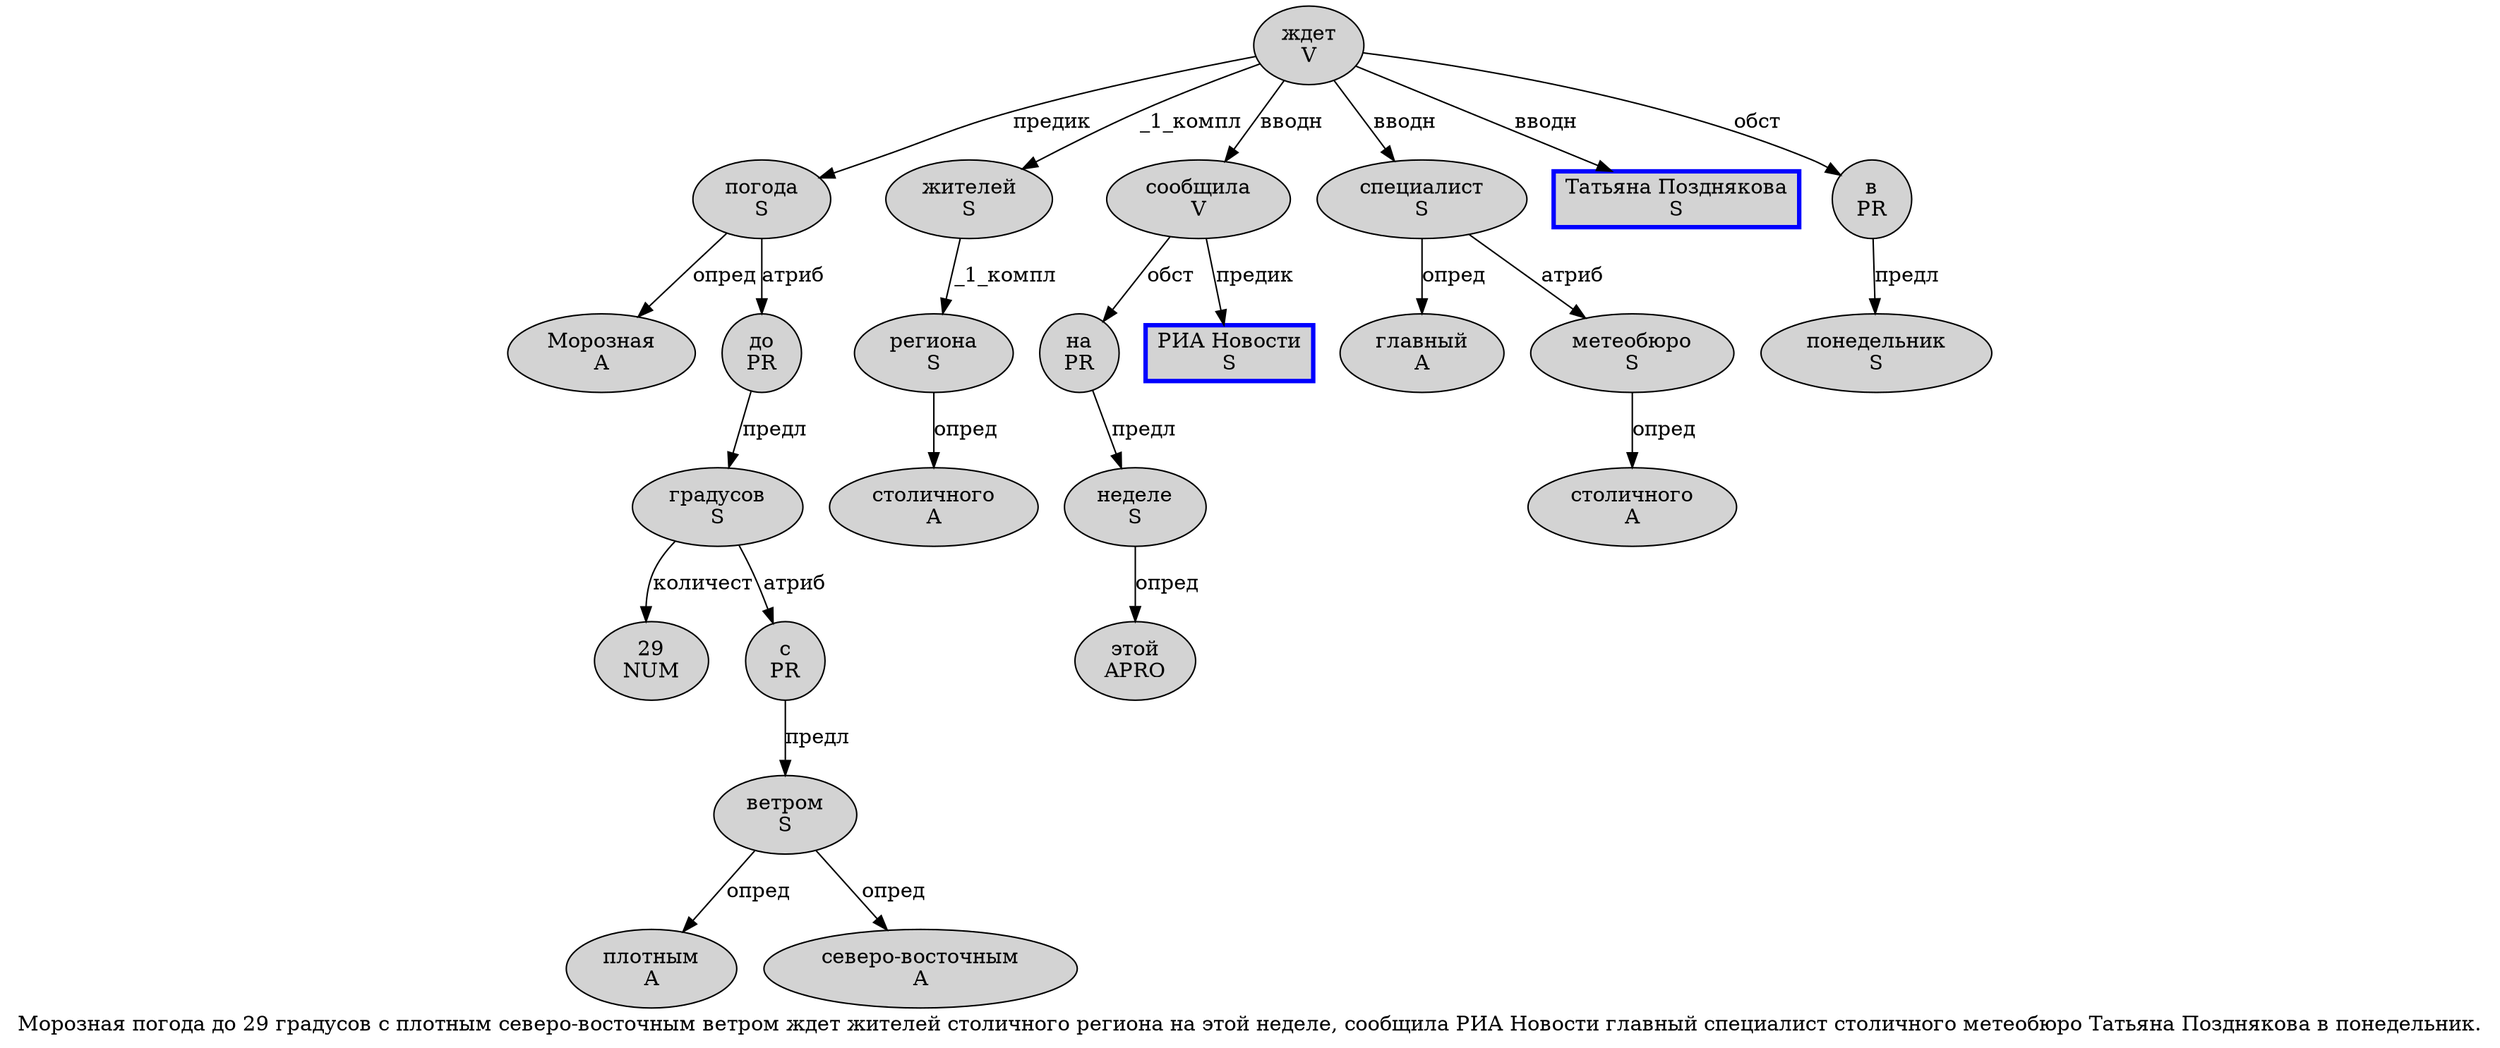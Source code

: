 digraph SENTENCE_663 {
	graph [label="Морозная погода до 29 градусов с плотным северо-восточным ветром ждет жителей столичного региона на этой неделе, сообщила РИА Новости главный специалист столичного метеобюро Татьяна Позднякова в понедельник."]
	node [style=filled]
		0 [label="Морозная
A" color="" fillcolor=lightgray penwidth=1 shape=ellipse]
		1 [label="погода
S" color="" fillcolor=lightgray penwidth=1 shape=ellipse]
		2 [label="до
PR" color="" fillcolor=lightgray penwidth=1 shape=ellipse]
		3 [label="29
NUM" color="" fillcolor=lightgray penwidth=1 shape=ellipse]
		4 [label="градусов
S" color="" fillcolor=lightgray penwidth=1 shape=ellipse]
		5 [label="с
PR" color="" fillcolor=lightgray penwidth=1 shape=ellipse]
		6 [label="плотным
A" color="" fillcolor=lightgray penwidth=1 shape=ellipse]
		7 [label="северо-восточным
A" color="" fillcolor=lightgray penwidth=1 shape=ellipse]
		8 [label="ветром
S" color="" fillcolor=lightgray penwidth=1 shape=ellipse]
		9 [label="ждет
V" color="" fillcolor=lightgray penwidth=1 shape=ellipse]
		10 [label="жителей
S" color="" fillcolor=lightgray penwidth=1 shape=ellipse]
		11 [label="столичного
A" color="" fillcolor=lightgray penwidth=1 shape=ellipse]
		12 [label="региона
S" color="" fillcolor=lightgray penwidth=1 shape=ellipse]
		13 [label="на
PR" color="" fillcolor=lightgray penwidth=1 shape=ellipse]
		14 [label="этой
APRO" color="" fillcolor=lightgray penwidth=1 shape=ellipse]
		15 [label="неделе
S" color="" fillcolor=lightgray penwidth=1 shape=ellipse]
		17 [label="сообщила
V" color="" fillcolor=lightgray penwidth=1 shape=ellipse]
		18 [label="РИА Новости
S" color=blue fillcolor=lightgray penwidth=3 shape=box]
		19 [label="главный
A" color="" fillcolor=lightgray penwidth=1 shape=ellipse]
		20 [label="специалист
S" color="" fillcolor=lightgray penwidth=1 shape=ellipse]
		21 [label="столичного
A" color="" fillcolor=lightgray penwidth=1 shape=ellipse]
		22 [label="метеобюро
S" color="" fillcolor=lightgray penwidth=1 shape=ellipse]
		23 [label="Татьяна Позднякова
S" color=blue fillcolor=lightgray penwidth=3 shape=box]
		24 [label="в
PR" color="" fillcolor=lightgray penwidth=1 shape=ellipse]
		25 [label="понедельник
S" color="" fillcolor=lightgray penwidth=1 shape=ellipse]
			5 -> 8 [label="предл"]
			4 -> 3 [label="количест"]
			4 -> 5 [label="атриб"]
			12 -> 11 [label="опред"]
			15 -> 14 [label="опред"]
			13 -> 15 [label="предл"]
			24 -> 25 [label="предл"]
			10 -> 12 [label="_1_компл"]
			22 -> 21 [label="опред"]
			2 -> 4 [label="предл"]
			20 -> 19 [label="опред"]
			20 -> 22 [label="атриб"]
			17 -> 13 [label="обст"]
			17 -> 18 [label="предик"]
			9 -> 1 [label="предик"]
			9 -> 10 [label="_1_компл"]
			9 -> 17 [label="вводн"]
			9 -> 20 [label="вводн"]
			9 -> 23 [label="вводн"]
			9 -> 24 [label="обст"]
			1 -> 0 [label="опред"]
			1 -> 2 [label="атриб"]
			8 -> 6 [label="опред"]
			8 -> 7 [label="опред"]
}